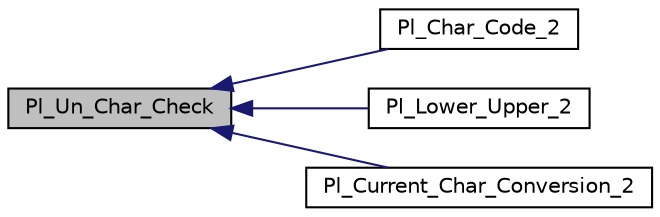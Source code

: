 digraph "Pl_Un_Char_Check"
{
  edge [fontname="Helvetica",fontsize="10",labelfontname="Helvetica",labelfontsize="10"];
  node [fontname="Helvetica",fontsize="10",shape=record];
  rankdir="LR";
  Node1 [label="Pl_Un_Char_Check",height=0.2,width=0.4,color="black", fillcolor="grey75", style="filled", fontcolor="black"];
  Node1 -> Node2 [dir="back",color="midnightblue",fontsize="10",style="solid",fontname="Helvetica"];
  Node2 [label="Pl_Char_Code_2",height=0.2,width=0.4,color="black", fillcolor="white", style="filled",URL="$atom__c_8c.html#ae783305c9dbde7908ba5c8e77e635cea"];
  Node1 -> Node3 [dir="back",color="midnightblue",fontsize="10",style="solid",fontname="Helvetica"];
  Node3 [label="Pl_Lower_Upper_2",height=0.2,width=0.4,color="black", fillcolor="white", style="filled",URL="$atom__c_8c.html#ac92c224303d440c021dfae4932c29de7"];
  Node1 -> Node4 [dir="back",color="midnightblue",fontsize="10",style="solid",fontname="Helvetica"];
  Node4 [label="Pl_Current_Char_Conversion_2",height=0.2,width=0.4,color="black", fillcolor="white", style="filled",URL="$read__c_8c.html#a78e70803448b60652421796a87eb4988"];
}
